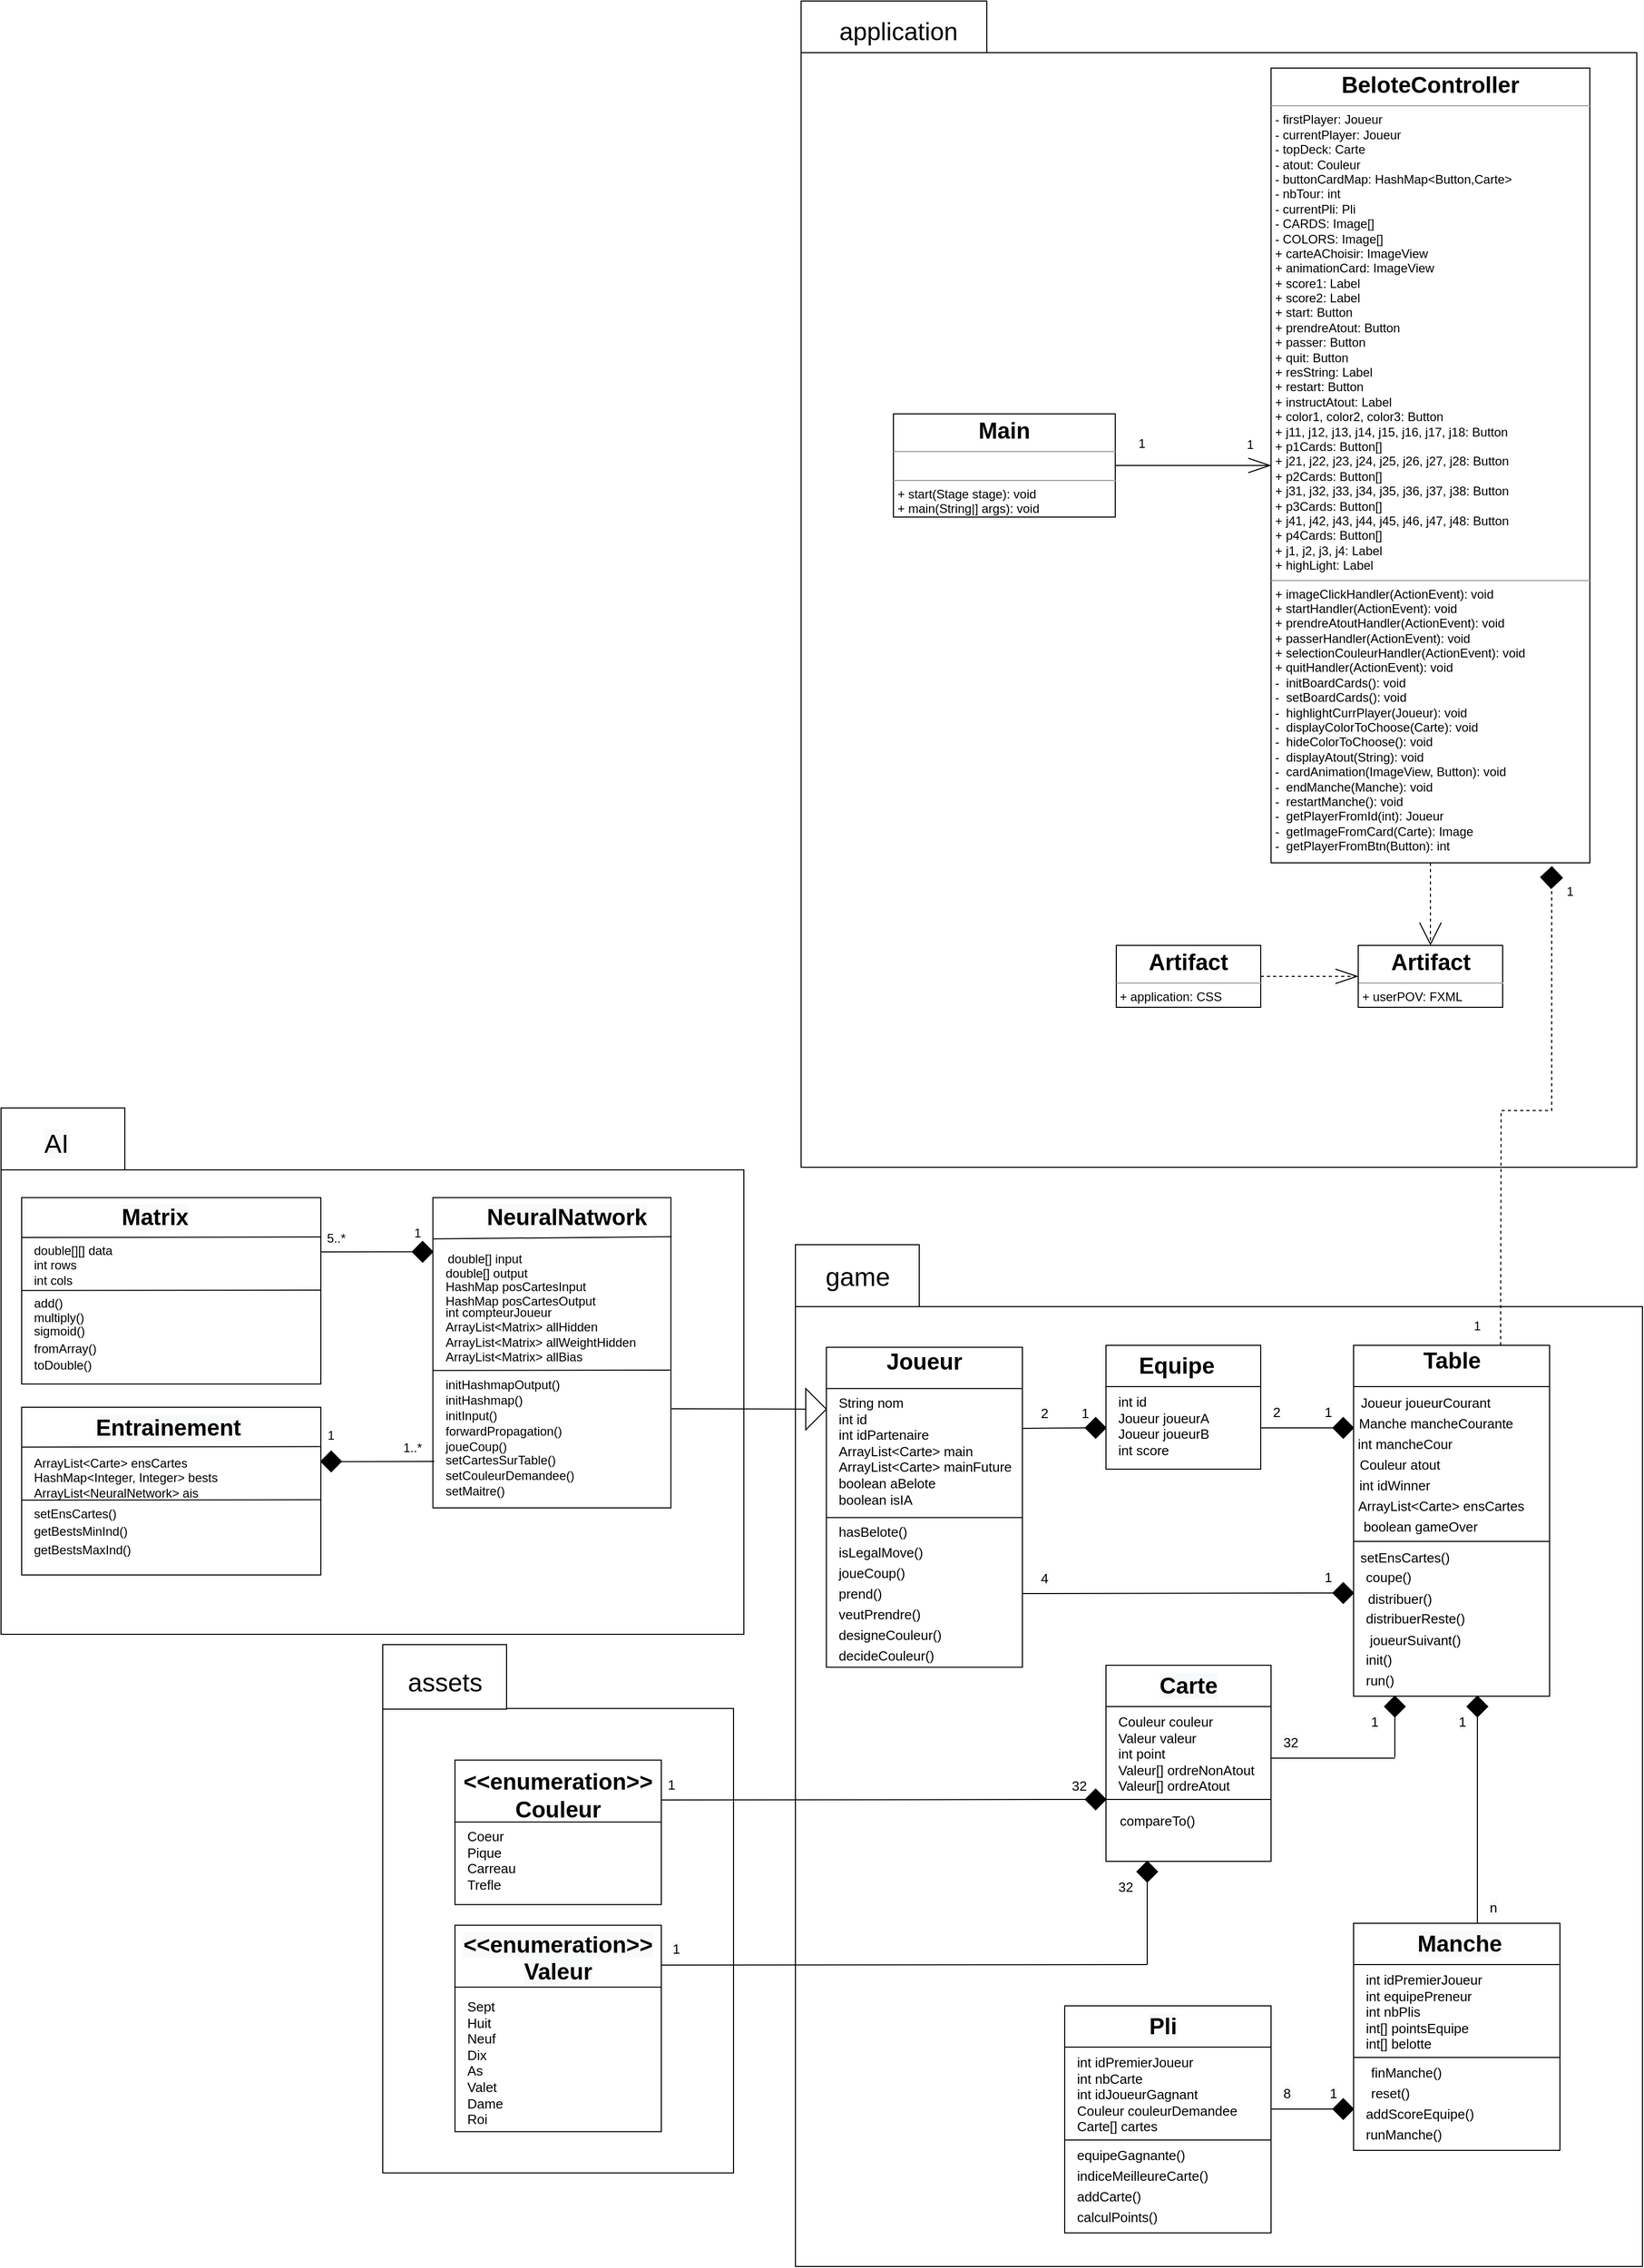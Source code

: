 <mxfile version="20.0.1" type="google"><diagram id="d8ZsVb20PDcyVPE6H2kw" name="Page-1"><mxGraphModel grid="1" page="1" gridSize="10" guides="1" tooltips="1" connect="1" arrows="1" fold="1" pageScale="1" pageWidth="827" pageHeight="1169" math="0" shadow="0"><root><mxCell id="0"/><mxCell id="1" parent="0"/><mxCell id="ptmnVzvqRZfgEwT1ghkX-1" value="" style="rounded=0;whiteSpace=wrap;html=1;" vertex="1" parent="1"><mxGeometry x="20" y="17.5" width="120" height="60" as="geometry"/></mxCell><mxCell id="ptmnVzvqRZfgEwT1ghkX-2" value="" style="rounded=0;whiteSpace=wrap;html=1;" vertex="1" parent="1"><mxGeometry x="20" y="77.5" width="720" height="450" as="geometry"/></mxCell><mxCell id="BdV2pbS2RGXKVpRzIlEZ-9" value="" style="rounded=0;whiteSpace=wrap;html=1;fontSize=25;" vertex="1" parent="1"><mxGeometry x="790" y="210" width="821" height="930" as="geometry"/></mxCell><mxCell id="BdV2pbS2RGXKVpRzIlEZ-4" value="" style="rounded=0;whiteSpace=wrap;html=1;" vertex="1" parent="1"><mxGeometry x="390" y="599.38" width="340" height="450" as="geometry"/></mxCell><mxCell id="KXZ4OdiPL-CAc4vBgTXO-1" value="" style="rounded=0;whiteSpace=wrap;html=1;" vertex="1" parent="1"><mxGeometry x="820" y="249.38" width="190" height="310" as="geometry"/></mxCell><mxCell id="vN3EG07pcOxV4DG6wK7r-1" value="" style="endArrow=none;html=1;rounded=0;" edge="1" parent="1"><mxGeometry width="50" height="50" relative="1" as="geometry"><mxPoint x="820" y="289.38" as="sourcePoint"/><mxPoint x="1010" y="289.38" as="targetPoint"/></mxGeometry></mxCell><mxCell id="cuN5GH0Q62MEhYY9me_C-3" value="" style="rounded=0;whiteSpace=wrap;html=1;fontStyle=1" vertex="1" parent="1"><mxGeometry x="1331" y="247.5" width="190" height="340" as="geometry"/></mxCell><mxCell id="cuN5GH0Q62MEhYY9me_C-4" value="&lt;b style=&quot;font-size: 22px;&quot;&gt;Table&lt;/b&gt;" style="text;html=1;align=center;verticalAlign=middle;resizable=0;points=[];autosize=1;strokeColor=none;fillColor=none;fontSize=22;" vertex="1" parent="1"><mxGeometry x="1391" y="247.5" width="70" height="30" as="geometry"/></mxCell><mxCell id="1cTAqZK8F0n-NskJELsN-4" value="" style="endArrow=none;html=1;rounded=0;fontSize=22;" edge="1" parent="1"><mxGeometry width="50" height="50" relative="1" as="geometry"><mxPoint x="1331" y="287.5" as="sourcePoint"/><mxPoint x="1521" y="287.5" as="targetPoint"/></mxGeometry></mxCell><mxCell id="1cTAqZK8F0n-NskJELsN-5" value="Joueur joueurCourant" style="text;html=1;strokeColor=none;fillColor=none;align=center;verticalAlign=middle;whiteSpace=wrap;rounded=0;fontSize=13;" vertex="1" parent="1"><mxGeometry x="1291" y="287.5" width="220" height="30" as="geometry"/></mxCell><mxCell id="1cTAqZK8F0n-NskJELsN-6" value="Manche mancheCourante" style="text;html=1;strokeColor=none;fillColor=none;align=center;verticalAlign=middle;whiteSpace=wrap;rounded=0;fontSize=13;" vertex="1" parent="1"><mxGeometry x="1321" y="307.5" width="180" height="30" as="geometry"/></mxCell><mxCell id="1cTAqZK8F0n-NskJELsN-7" value="int mancheCour" style="text;html=1;strokeColor=none;fillColor=none;align=center;verticalAlign=middle;whiteSpace=wrap;rounded=0;fontSize=13;" vertex="1" parent="1"><mxGeometry x="1301" y="327.5" width="160" height="30" as="geometry"/></mxCell><mxCell id="1cTAqZK8F0n-NskJELsN-8" value="Couleur atout" style="text;html=1;strokeColor=none;fillColor=none;align=center;verticalAlign=middle;whiteSpace=wrap;rounded=0;fontSize=13;" vertex="1" parent="1"><mxGeometry x="1291" y="347.5" width="170" height="30" as="geometry"/></mxCell><mxCell id="1cTAqZK8F0n-NskJELsN-9" value="ArrayList&amp;lt;Carte&amp;gt; ensCartes" style="text;html=1;strokeColor=none;fillColor=none;align=center;verticalAlign=middle;whiteSpace=wrap;rounded=0;fontSize=13;" vertex="1" parent="1"><mxGeometry x="1311" y="387.5" width="210" height="30" as="geometry"/></mxCell><mxCell id="1cTAqZK8F0n-NskJELsN-10" value="int idWinner" style="text;html=1;strokeColor=none;fillColor=none;align=center;verticalAlign=middle;whiteSpace=wrap;rounded=0;fontSize=13;" vertex="1" parent="1"><mxGeometry x="1311" y="367.5" width="120" height="30" as="geometry"/></mxCell><mxCell id="1cTAqZK8F0n-NskJELsN-11" value="boolean gameOver" style="text;html=1;strokeColor=none;fillColor=none;align=center;verticalAlign=middle;whiteSpace=wrap;rounded=0;fontSize=13;" vertex="1" parent="1"><mxGeometry x="1331" y="407.5" width="130" height="30" as="geometry"/></mxCell><mxCell id="1cTAqZK8F0n-NskJELsN-12" value="" style="endArrow=none;html=1;rounded=0;fontSize=13;exitX=0;exitY=1;exitDx=0;exitDy=0;" edge="1" parent="1" source="1cTAqZK8F0n-NskJELsN-11"><mxGeometry width="50" height="50" relative="1" as="geometry"><mxPoint x="1471" y="487.5" as="sourcePoint"/><mxPoint x="1521" y="437.5" as="targetPoint"/></mxGeometry></mxCell><mxCell id="1cTAqZK8F0n-NskJELsN-13" value="setEnsCartes()" style="text;html=1;strokeColor=none;fillColor=none;align=center;verticalAlign=middle;whiteSpace=wrap;rounded=0;fontSize=13;" vertex="1" parent="1"><mxGeometry x="1321" y="437.5" width="120" height="30" as="geometry"/></mxCell><mxCell id="1cTAqZK8F0n-NskJELsN-14" value="coupe()" style="text;whiteSpace=wrap;html=1;fontSize=13;" vertex="1" parent="1"><mxGeometry x="1341" y="457.5" width="50" height="30" as="geometry"/></mxCell><mxCell id="1cTAqZK8F0n-NskJELsN-15" value="distribuer()" style="text;html=1;strokeColor=none;fillColor=none;align=center;verticalAlign=middle;whiteSpace=wrap;rounded=0;fontSize=13;" vertex="1" parent="1"><mxGeometry x="1341" y="477.5" width="70" height="30" as="geometry"/></mxCell><mxCell id="1cTAqZK8F0n-NskJELsN-16" value="distribuerReste()" style="text;whiteSpace=wrap;html=1;fontSize=13;" vertex="1" parent="1"><mxGeometry x="1341" y="497.5" width="200" height="30" as="geometry"/></mxCell><mxCell id="1cTAqZK8F0n-NskJELsN-17" value="joueurSuivant()" style="text;html=1;strokeColor=none;fillColor=none;align=center;verticalAlign=middle;whiteSpace=wrap;rounded=0;fontSize=13;" vertex="1" parent="1"><mxGeometry x="1361" y="517.5" width="60" height="30" as="geometry"/></mxCell><mxCell id="1cTAqZK8F0n-NskJELsN-18" value="init()" style="text;whiteSpace=wrap;html=1;fontSize=13;" vertex="1" parent="1"><mxGeometry x="1341" y="537.5" width="50" height="30" as="geometry"/></mxCell><mxCell id="1cTAqZK8F0n-NskJELsN-19" value="run()" style="text;whiteSpace=wrap;html=1;fontSize=13;" vertex="1" parent="1"><mxGeometry x="1341" y="557.5" width="50" height="30" as="geometry"/></mxCell><mxCell id="1cTAqZK8F0n-NskJELsN-20" value="Joueur" style="text;html=1;strokeColor=none;fillColor=none;align=center;verticalAlign=middle;whiteSpace=wrap;rounded=0;fontSize=22;fontStyle=1" vertex="1" parent="1"><mxGeometry x="885" y="249.38" width="60" height="30" as="geometry"/></mxCell><mxCell id="1cTAqZK8F0n-NskJELsN-21" value="String nom&lt;br style=&quot;font-size: 13px;&quot;&gt;int id&lt;br style=&quot;font-size: 13px;&quot;&gt;int idPartenaire&lt;br style=&quot;font-size: 13px;&quot;&gt;ArrayList&amp;lt;Carte&amp;gt; main&lt;br style=&quot;font-size: 13px;&quot;&gt;ArrayList&amp;lt;Carte&amp;gt; mainFuture&lt;br style=&quot;font-size: 13px;&quot;&gt;&#9;boolean aBelote&lt;br style=&quot;font-size: 13px;&quot;&gt;boolean isIA" style="text;whiteSpace=wrap;html=1;fontSize=13;" vertex="1" parent="1"><mxGeometry x="830" y="289.38" width="170" height="140" as="geometry"/></mxCell><mxCell id="1cTAqZK8F0n-NskJELsN-22" style="edgeStyle=orthogonalEdgeStyle;rounded=0;orthogonalLoop=1;jettySize=auto;html=1;exitX=0.5;exitY=1;exitDx=0;exitDy=0;fontSize=13;" edge="1" parent="1"><mxGeometry relative="1" as="geometry"><mxPoint x="925" y="559.38" as="sourcePoint"/><mxPoint x="925" y="559.38" as="targetPoint"/></mxGeometry></mxCell><mxCell id="1cTAqZK8F0n-NskJELsN-25" value="" style="endArrow=none;html=1;rounded=0;fontSize=13;" edge="1" parent="1"><mxGeometry width="50" height="50" relative="1" as="geometry"><mxPoint x="820" y="414.38" as="sourcePoint"/><mxPoint x="1010" y="414.38" as="targetPoint"/></mxGeometry></mxCell><mxCell id="1cTAqZK8F0n-NskJELsN-26" value="hasBelote()" style="text;whiteSpace=wrap;html=1;fontSize=13;" vertex="1" parent="1"><mxGeometry x="830" y="414.38" width="170" height="30" as="geometry"/></mxCell><mxCell id="1cTAqZK8F0n-NskJELsN-27" value="isLegalMove()" style="text;whiteSpace=wrap;html=1;fontSize=13;" vertex="1" parent="1"><mxGeometry x="830" y="434.38" width="170" height="30" as="geometry"/></mxCell><mxCell id="1cTAqZK8F0n-NskJELsN-28" value="joueCoup()" style="text;whiteSpace=wrap;html=1;fontSize=13;" vertex="1" parent="1"><mxGeometry x="830" y="454.38" width="150" height="30" as="geometry"/></mxCell><mxCell id="1cTAqZK8F0n-NskJELsN-29" value="prend()" style="text;whiteSpace=wrap;html=1;fontSize=13;" vertex="1" parent="1"><mxGeometry x="830" y="474.38" width="130" height="30" as="geometry"/></mxCell><mxCell id="1cTAqZK8F0n-NskJELsN-30" value="veutPrendre()" style="text;whiteSpace=wrap;html=1;fontSize=13;" vertex="1" parent="1"><mxGeometry x="830" y="494.38" width="114" height="30" as="geometry"/></mxCell><mxCell id="1cTAqZK8F0n-NskJELsN-31" value="designeCouleur()" style="text;whiteSpace=wrap;html=1;fontSize=13;" vertex="1" parent="1"><mxGeometry x="830" y="514.38" width="130" height="30" as="geometry"/></mxCell><mxCell id="1cTAqZK8F0n-NskJELsN-32" value="decideCouleur()" style="text;whiteSpace=wrap;html=1;fontSize=13;" vertex="1" parent="1"><mxGeometry x="830" y="534.38" width="120" height="30" as="geometry"/></mxCell><mxCell id="1cTAqZK8F0n-NskJELsN-33" value="" style="rounded=0;whiteSpace=wrap;html=1;fontSize=13;" vertex="1" parent="1"><mxGeometry x="1091" y="247.5" width="150" height="120" as="geometry"/></mxCell><mxCell id="1cTAqZK8F0n-NskJELsN-34" value="&lt;div style=&quot;text-align: center;&quot;&gt;&lt;span style=&quot;background-color: initial; font-size: 22px;&quot;&gt;&lt;b&gt;Equipe&lt;/b&gt;&lt;/span&gt;&lt;/div&gt;" style="text;whiteSpace=wrap;html=1;fontSize=13;" vertex="1" parent="1"><mxGeometry x="1121" y="247.5" width="100" height="30" as="geometry"/></mxCell><mxCell id="1cTAqZK8F0n-NskJELsN-35" value="" style="endArrow=none;html=1;rounded=0;fontSize=13;" edge="1" parent="1"><mxGeometry width="50" height="50" relative="1" as="geometry"><mxPoint x="1091" y="287.5" as="sourcePoint"/><mxPoint x="1241" y="287.5" as="targetPoint"/></mxGeometry></mxCell><mxCell id="1cTAqZK8F0n-NskJELsN-36" value="int id&lt;br&gt;&#9;Joueur joueurA&lt;br&gt;&#9;Joueur joueurB&lt;br&gt;&#9;int score" style="text;whiteSpace=wrap;html=1;fontSize=13;" vertex="1" parent="1"><mxGeometry x="1101" y="287.5" width="120" height="80" as="geometry"/></mxCell><mxCell id="1cTAqZK8F0n-NskJELsN-37" value="" style="rounded=0;whiteSpace=wrap;html=1;fontSize=13;" vertex="1" parent="1"><mxGeometry x="460" y="649.38" width="200" height="140" as="geometry"/></mxCell><mxCell id="1cTAqZK8F0n-NskJELsN-38" value="" style="rounded=0;whiteSpace=wrap;html=1;fontSize=13;" vertex="1" parent="1"><mxGeometry x="460" y="809.38" width="200" height="200" as="geometry"/></mxCell><mxCell id="1cTAqZK8F0n-NskJELsN-41" value="&amp;lt;&amp;lt;enumeration&amp;gt;&amp;gt;&lt;br style=&quot;font-size: 22px;&quot;&gt;Couleur" style="text;html=1;strokeColor=none;fillColor=none;align=center;verticalAlign=middle;whiteSpace=wrap;rounded=0;fontSize=22;fontStyle=1" vertex="1" parent="1"><mxGeometry x="530" y="669.38" width="60" height="30" as="geometry"/></mxCell><mxCell id="1cTAqZK8F0n-NskJELsN-42" value="Coeur&lt;br style=&quot;font-size: 13px;&quot;&gt;Pique&lt;br style=&quot;font-size: 13px;&quot;&gt;Carreau&lt;br style=&quot;font-size: 13px;&quot;&gt;Trefle" style="text;whiteSpace=wrap;html=1;fontSize=13;" vertex="1" parent="1"><mxGeometry x="470" y="709.38" width="190" height="40" as="geometry"/></mxCell><mxCell id="1cTAqZK8F0n-NskJELsN-43" value="" style="endArrow=none;html=1;rounded=0;fontSize=13;" edge="1" parent="1"><mxGeometry width="50" height="50" relative="1" as="geometry"><mxPoint x="460" y="709.38" as="sourcePoint"/><mxPoint x="660" y="709.38" as="targetPoint"/></mxGeometry></mxCell><mxCell id="1cTAqZK8F0n-NskJELsN-44" value="&lt;span style=&quot;color: rgb(0, 0, 0); font-family: Helvetica; font-size: 22px; font-style: normal; font-variant-ligatures: normal; font-variant-caps: normal; font-weight: 700; letter-spacing: normal; orphans: 2; text-indent: 0px; text-transform: none; widows: 2; word-spacing: 0px; -webkit-text-stroke-width: 0px; background-color: rgb(248, 249, 250); text-decoration-thickness: initial; text-decoration-style: initial; text-decoration-color: initial; float: none; display: inline !important;&quot;&gt;&amp;lt;&amp;lt;enumeration&amp;gt;&amp;gt;&lt;br&gt;&lt;/span&gt;&lt;span style=&quot;color: rgb(0, 0, 0); font-family: Helvetica; font-size: 22px; font-style: normal; font-variant-ligatures: normal; font-variant-caps: normal; font-weight: 700; letter-spacing: normal; orphans: 2; text-indent: 0px; text-transform: none; widows: 2; word-spacing: 0px; -webkit-text-stroke-width: 0px; background-color: rgb(248, 249, 250); text-decoration-thickness: initial; text-decoration-style: initial; text-decoration-color: initial; float: none; display: inline !important;&quot;&gt;Valeur&lt;/span&gt;" style="text;whiteSpace=wrap;html=1;fontSize=13;align=center;" vertex="1" parent="1"><mxGeometry x="470" y="809.38" width="180" height="70" as="geometry"/></mxCell><mxCell id="1cTAqZK8F0n-NskJELsN-46" value="Sept&lt;br&gt;Huit&lt;br&gt;Neuf&lt;br&gt;Dix&lt;br&gt;As&lt;br&gt;Valet&lt;br&gt;Dame&lt;br&gt;Roi" style="text;whiteSpace=wrap;html=1;fontSize=13;" vertex="1" parent="1"><mxGeometry x="470" y="874.38" width="130" height="135" as="geometry"/></mxCell><mxCell id="1cTAqZK8F0n-NskJELsN-47" value="" style="endArrow=none;html=1;rounded=0;fontSize=13;" edge="1" parent="1"><mxGeometry width="50" height="50" relative="1" as="geometry"><mxPoint x="460" y="869.38" as="sourcePoint"/><mxPoint x="660" y="869.38" as="targetPoint"/></mxGeometry></mxCell><mxCell id="1cTAqZK8F0n-NskJELsN-49" value="" style="rhombus;whiteSpace=wrap;html=1;fontSize=13;strokeColor=#000000;fillColor=#000000;" vertex="1" parent="1"><mxGeometry x="1071" y="317.5" width="20" height="20" as="geometry"/></mxCell><mxCell id="1cTAqZK8F0n-NskJELsN-50" value="" style="endArrow=none;html=1;rounded=0;fontSize=13;entryX=0;entryY=0.5;entryDx=0;entryDy=0;" edge="1" parent="1" target="1cTAqZK8F0n-NskJELsN-49"><mxGeometry width="50" height="50" relative="1" as="geometry"><mxPoint x="1010" y="328" as="sourcePoint"/><mxPoint x="1091" y="327.5" as="targetPoint"/></mxGeometry></mxCell><mxCell id="1cTAqZK8F0n-NskJELsN-51" value="" style="rounded=0;whiteSpace=wrap;html=1;fontSize=13;" vertex="1" parent="1"><mxGeometry x="1091" y="557.5" width="160" height="190" as="geometry"/></mxCell><mxCell id="1cTAqZK8F0n-NskJELsN-52" value="" style="endArrow=none;html=1;rounded=0;fontSize=13;startArrow=none;" edge="1" parent="1" source="1cTAqZK8F0n-NskJELsN-54"><mxGeometry width="50" height="50" relative="1" as="geometry"><mxPoint x="1041" y="737.5" as="sourcePoint"/><mxPoint x="1091" y="687.5" as="targetPoint"/></mxGeometry></mxCell><mxCell id="1cTAqZK8F0n-NskJELsN-55" value="" style="endArrow=none;html=1;rounded=0;fontSize=13;" edge="1" parent="1"><mxGeometry width="50" height="50" relative="1" as="geometry"><mxPoint x="660" y="848" as="sourcePoint"/><mxPoint x="1131" y="847.5" as="targetPoint"/></mxGeometry></mxCell><mxCell id="1cTAqZK8F0n-NskJELsN-56" value="" style="endArrow=none;html=1;rounded=0;fontSize=13;startArrow=none;" edge="1" parent="1" source="1cTAqZK8F0n-NskJELsN-58"><mxGeometry width="50" height="50" relative="1" as="geometry"><mxPoint x="1131" y="877.5" as="sourcePoint"/><mxPoint x="1131" y="797.5" as="targetPoint"/></mxGeometry></mxCell><mxCell id="1cTAqZK8F0n-NskJELsN-58" value="" style="rhombus;whiteSpace=wrap;html=1;fontSize=13;strokeColor=#000000;fillColor=#000000;" vertex="1" parent="1"><mxGeometry x="1121" y="747.5" width="20" height="20" as="geometry"/></mxCell><mxCell id="1cTAqZK8F0n-NskJELsN-61" value="" style="endArrow=none;html=1;rounded=0;fontSize=13;" edge="1" parent="1" target="1cTAqZK8F0n-NskJELsN-58"><mxGeometry width="50" height="50" relative="1" as="geometry"><mxPoint x="1131" y="847.5" as="sourcePoint"/><mxPoint x="1131" y="767.5" as="targetPoint"/></mxGeometry></mxCell><mxCell id="1cTAqZK8F0n-NskJELsN-62" value="" style="endArrow=none;html=1;rounded=0;fontSize=13;startArrow=none;" edge="1" parent="1"><mxGeometry width="50" height="50" relative="1" as="geometry"><mxPoint x="1341" y="487.5" as="sourcePoint"/><mxPoint x="1341" y="487.5" as="targetPoint"/></mxGeometry></mxCell><mxCell id="1cTAqZK8F0n-NskJELsN-63" value="" style="rhombus;whiteSpace=wrap;html=1;fontSize=13;strokeColor=#000000;fillColor=#000000;" vertex="1" parent="1"><mxGeometry x="1311" y="477.5" width="20" height="20" as="geometry"/></mxCell><mxCell id="1cTAqZK8F0n-NskJELsN-64" value="" style="endArrow=none;html=1;rounded=0;fontSize=13;" edge="1" parent="1" target="1cTAqZK8F0n-NskJELsN-63"><mxGeometry width="50" height="50" relative="1" as="geometry"><mxPoint x="1010" y="488" as="sourcePoint"/><mxPoint x="1331" y="487.5" as="targetPoint"/></mxGeometry></mxCell><mxCell id="1cTAqZK8F0n-NskJELsN-65" value="" style="endArrow=none;html=1;rounded=0;fontSize=13;" edge="1" parent="1"><mxGeometry width="50" height="50" relative="1" as="geometry"><mxPoint x="1251" y="647.5" as="sourcePoint"/><mxPoint x="1371" y="647.5" as="targetPoint"/></mxGeometry></mxCell><mxCell id="1cTAqZK8F0n-NskJELsN-66" value="" style="endArrow=none;html=1;rounded=0;fontSize=13;startArrow=none;" edge="1" parent="1"><mxGeometry width="50" height="50" relative="1" as="geometry"><mxPoint x="1381" y="587.5" as="sourcePoint"/><mxPoint x="1381" y="587.5" as="targetPoint"/></mxGeometry></mxCell><mxCell id="1cTAqZK8F0n-NskJELsN-67" value="" style="rhombus;whiteSpace=wrap;html=1;fontSize=13;fillColor=#000000;" vertex="1" parent="1"><mxGeometry x="1361" y="587.5" width="20" height="20" as="geometry"/></mxCell><mxCell id="1cTAqZK8F0n-NskJELsN-68" value="" style="endArrow=none;html=1;rounded=0;fontSize=13;" edge="1" parent="1" target="1cTAqZK8F0n-NskJELsN-67"><mxGeometry width="50" height="50" relative="1" as="geometry"><mxPoint x="1371" y="646.79" as="sourcePoint"/><mxPoint x="1371" y="587.5" as="targetPoint"/></mxGeometry></mxCell><mxCell id="1cTAqZK8F0n-NskJELsN-69" value="" style="endArrow=none;html=1;rounded=0;fontSize=13;" edge="1" parent="1"><mxGeometry width="50" height="50" relative="1" as="geometry"><mxPoint x="1091" y="597.5" as="sourcePoint"/><mxPoint x="1251" y="597.5" as="targetPoint"/></mxGeometry></mxCell><mxCell id="1cTAqZK8F0n-NskJELsN-70" value="&lt;b style=&quot;color: rgb(0, 0, 0); font-family: Helvetica; font-size: 22px; font-style: normal; font-variant-ligatures: normal; font-variant-caps: normal; letter-spacing: normal; orphans: 2; text-align: center; text-indent: 0px; text-transform: none; widows: 2; word-spacing: 0px; -webkit-text-stroke-width: 0px; background-color: rgb(248, 249, 250); text-decoration-thickness: initial; text-decoration-style: initial; text-decoration-color: initial;&quot;&gt;Carte&lt;/b&gt;" style="text;whiteSpace=wrap;html=1;fontSize=13;" vertex="1" parent="1"><mxGeometry x="1141" y="557.5" width="80" height="30" as="geometry"/></mxCell><mxCell id="1cTAqZK8F0n-NskJELsN-71" value="Couleur couleur&lt;br&gt;Valeur valeur&lt;br&gt;&#9;int point&lt;br&gt;Valeur[] ordreNonAtout&lt;br&gt;Valeur[] ordreAtout" style="text;whiteSpace=wrap;html=1;fontSize=13;" vertex="1" parent="1"><mxGeometry x="1101" y="597.5" width="160" height="100" as="geometry"/></mxCell><mxCell id="1cTAqZK8F0n-NskJELsN-72" value="" style="endArrow=none;html=1;rounded=0;fontSize=13;" edge="1" parent="1"><mxGeometry width="50" height="50" relative="1" as="geometry"><mxPoint x="1091" y="687.5" as="sourcePoint"/><mxPoint x="1251" y="687.5" as="targetPoint"/></mxGeometry></mxCell><mxCell id="1cTAqZK8F0n-NskJELsN-73" value="compareTo()" style="text;html=1;strokeColor=none;fillColor=none;align=center;verticalAlign=middle;whiteSpace=wrap;rounded=0;fontSize=13;" vertex="1" parent="1"><mxGeometry x="1111" y="692.5" width="60" height="30" as="geometry"/></mxCell><mxCell id="1cTAqZK8F0n-NskJELsN-74" value="" style="rounded=0;whiteSpace=wrap;html=1;fontSize=13;" vertex="1" parent="1"><mxGeometry x="1051" y="887.5" width="200" height="220" as="geometry"/></mxCell><mxCell id="1cTAqZK8F0n-NskJELsN-75" value="int idPremierJoueur&lt;br&gt;int nbCarte&lt;br&gt;int idJoueurGagnant&lt;br&gt;Couleur couleurDemandee&lt;br&gt;Carte[] cartes" style="text;whiteSpace=wrap;html=1;fontSize=13;" vertex="1" parent="1"><mxGeometry x="1061" y="927.5" width="180" height="60" as="geometry"/></mxCell><mxCell id="1cTAqZK8F0n-NskJELsN-76" value="" style="endArrow=none;html=1;rounded=0;fontSize=13;" edge="1" parent="1"><mxGeometry width="50" height="50" relative="1" as="geometry"><mxPoint x="1051" y="927.5" as="sourcePoint"/><mxPoint x="1251" y="927.5" as="targetPoint"/></mxGeometry></mxCell><mxCell id="1cTAqZK8F0n-NskJELsN-77" value="&lt;b style=&quot;color: rgb(0, 0, 0); font-family: Helvetica; font-style: normal; font-variant-ligatures: normal; font-variant-caps: normal; letter-spacing: normal; orphans: 2; text-indent: 0px; text-transform: none; widows: 2; word-spacing: 0px; -webkit-text-stroke-width: 0px; text-decoration-thickness: initial; text-decoration-style: initial; text-decoration-color: initial; font-size: 22px; text-align: center; background-color: rgb(248, 249, 250);&quot;&gt;Pli&lt;/b&gt;" style="text;whiteSpace=wrap;html=1;fontSize=13;" vertex="1" parent="1"><mxGeometry x="1131" y="887.5" width="80" height="30" as="geometry"/></mxCell><mxCell id="1cTAqZK8F0n-NskJELsN-78" value="" style="endArrow=none;html=1;rounded=0;fontSize=13;" edge="1" parent="1"><mxGeometry width="50" height="50" relative="1" as="geometry"><mxPoint x="1051" y="1017.5" as="sourcePoint"/><mxPoint x="1251" y="1017.5" as="targetPoint"/></mxGeometry></mxCell><mxCell id="1cTAqZK8F0n-NskJELsN-79" value="equipeGagnante()" style="text;whiteSpace=wrap;html=1;fontSize=13;" vertex="1" parent="1"><mxGeometry x="1061" y="1017.5" width="130" height="30" as="geometry"/></mxCell><mxCell id="1cTAqZK8F0n-NskJELsN-80" value="indiceMeilleureCarte()" style="text;whiteSpace=wrap;html=1;fontSize=13;" vertex="1" parent="1"><mxGeometry x="1061" y="1037.5" width="150" height="30" as="geometry"/></mxCell><mxCell id="1cTAqZK8F0n-NskJELsN-81" value="addCarte()" style="text;whiteSpace=wrap;html=1;fontSize=13;" vertex="1" parent="1"><mxGeometry x="1061" y="1057.5" width="130" height="30" as="geometry"/></mxCell><mxCell id="1cTAqZK8F0n-NskJELsN-82" value="calculPoints()" style="text;whiteSpace=wrap;html=1;fontSize=13;" vertex="1" parent="1"><mxGeometry x="1061" y="1077.5" width="100" height="30" as="geometry"/></mxCell><mxCell id="1cTAqZK8F0n-NskJELsN-83" value="" style="rounded=0;whiteSpace=wrap;html=1;fontSize=13;" vertex="1" parent="1"><mxGeometry x="1331" y="807.5" width="200" height="220" as="geometry"/></mxCell><mxCell id="1cTAqZK8F0n-NskJELsN-84" value="&lt;div&gt;&lt;span style=&quot;background-color: initial;&quot;&gt;int idPremierJoueur&lt;/span&gt;&lt;/div&gt;&lt;div&gt;&lt;span style=&quot;background-color: initial;&quot;&gt;int equipePreneur&lt;/span&gt;&lt;/div&gt;&lt;div&gt;&lt;span style=&quot;background-color: initial;&quot;&gt;int&lt;/span&gt;&lt;span style=&quot;background-color: initial;&quot;&gt;&amp;nbsp;nbPlis&lt;/span&gt;&lt;/div&gt;&lt;div&gt;&lt;span style=&quot;background-color: initial;&quot;&gt;int[] pointsEquipe&lt;/span&gt;&lt;/div&gt;&lt;div&gt;&lt;span style=&quot;background-color: initial;&quot;&gt;int[] belotte&lt;/span&gt;&lt;br&gt;&lt;/div&gt;" style="text;whiteSpace=wrap;html=1;fontSize=13;" vertex="1" parent="1"><mxGeometry x="1341" y="847.5" width="180" height="60" as="geometry"/></mxCell><mxCell id="1cTAqZK8F0n-NskJELsN-85" value="" style="endArrow=none;html=1;rounded=0;fontSize=13;" edge="1" parent="1"><mxGeometry width="50" height="50" relative="1" as="geometry"><mxPoint x="1331" y="847.5" as="sourcePoint"/><mxPoint x="1531" y="847.5" as="targetPoint"/></mxGeometry></mxCell><mxCell id="1cTAqZK8F0n-NskJELsN-86" value="&lt;b style=&quot;color: rgb(0, 0, 0); font-family: Helvetica; font-style: normal; font-variant-ligatures: normal; font-variant-caps: normal; letter-spacing: normal; orphans: 2; text-indent: 0px; text-transform: none; widows: 2; word-spacing: 0px; -webkit-text-stroke-width: 0px; text-decoration-thickness: initial; text-decoration-style: initial; text-decoration-color: initial; font-size: 22px; text-align: center; background-color: rgb(248, 249, 250);&quot;&gt;Manche&lt;/b&gt;" style="text;whiteSpace=wrap;html=1;fontSize=13;" vertex="1" parent="1"><mxGeometry x="1391" y="807.5" width="80" height="30" as="geometry"/></mxCell><mxCell id="1cTAqZK8F0n-NskJELsN-87" value="" style="endArrow=none;html=1;rounded=0;fontSize=13;" edge="1" parent="1"><mxGeometry width="50" height="50" relative="1" as="geometry"><mxPoint x="1331" y="937.5" as="sourcePoint"/><mxPoint x="1531" y="937.5" as="targetPoint"/></mxGeometry></mxCell><mxCell id="1cTAqZK8F0n-NskJELsN-92" value="finManche()" style="text;whiteSpace=wrap;html=1;fontSize=13;" vertex="1" parent="1"><mxGeometry x="1346" y="937.5" width="90" height="30" as="geometry"/></mxCell><mxCell id="1cTAqZK8F0n-NskJELsN-93" value="reset()" style="text;whiteSpace=wrap;html=1;fontSize=13;" vertex="1" parent="1"><mxGeometry x="1346" y="957.5" width="160" height="30" as="geometry"/></mxCell><mxCell id="1cTAqZK8F0n-NskJELsN-94" value="addScoreEquipe()" style="text;whiteSpace=wrap;html=1;fontSize=13;" vertex="1" parent="1"><mxGeometry x="1341" y="977.5" width="240" height="30" as="geometry"/></mxCell><mxCell id="1cTAqZK8F0n-NskJELsN-95" value="runManche()" style="text;whiteSpace=wrap;html=1;fontSize=13;" vertex="1" parent="1"><mxGeometry x="1341" y="997.5" width="180" height="30" as="geometry"/></mxCell><mxCell id="1cTAqZK8F0n-NskJELsN-96" value="" style="endArrow=none;html=1;rounded=0;fontSize=13;startArrow=none;" edge="1" parent="1" source="1cTAqZK8F0n-NskJELsN-97"><mxGeometry width="50" height="50" relative="1" as="geometry"><mxPoint x="1251" y="987.5" as="sourcePoint"/><mxPoint x="1331" y="987.5" as="targetPoint"/></mxGeometry></mxCell><mxCell id="1cTAqZK8F0n-NskJELsN-97" value="" style="rhombus;whiteSpace=wrap;html=1;fontSize=13;fillColor=#000000;" vertex="1" parent="1"><mxGeometry x="1311" y="977.5" width="20" height="20" as="geometry"/></mxCell><mxCell id="1cTAqZK8F0n-NskJELsN-98" value="" style="endArrow=none;html=1;rounded=0;fontSize=13;" edge="1" parent="1" target="1cTAqZK8F0n-NskJELsN-97"><mxGeometry width="50" height="50" relative="1" as="geometry"><mxPoint x="1251" y="987.5" as="sourcePoint"/><mxPoint x="1331" y="987.5" as="targetPoint"/></mxGeometry></mxCell><mxCell id="1cTAqZK8F0n-NskJELsN-100" value="" style="endArrow=none;html=1;rounded=0;fontSize=13;startArrow=none;" edge="1" parent="1"><mxGeometry width="50" height="50" relative="1" as="geometry"><mxPoint x="1461" y="587.5" as="sourcePoint"/><mxPoint x="1461" y="587.5" as="targetPoint"/></mxGeometry></mxCell><mxCell id="1cTAqZK8F0n-NskJELsN-101" value="" style="rhombus;whiteSpace=wrap;html=1;fontSize=13;fillColor=#000000;" vertex="1" parent="1"><mxGeometry x="1441" y="587.5" width="20" height="20" as="geometry"/></mxCell><mxCell id="1cTAqZK8F0n-NskJELsN-102" value="" style="endArrow=none;html=1;rounded=0;fontSize=13;" edge="1" parent="1" target="1cTAqZK8F0n-NskJELsN-101"><mxGeometry width="50" height="50" relative="1" as="geometry"><mxPoint x="1451" y="807.5" as="sourcePoint"/><mxPoint x="1451" y="587.5" as="targetPoint"/></mxGeometry></mxCell><mxCell id="1cTAqZK8F0n-NskJELsN-103" value="" style="endArrow=none;html=1;rounded=0;fontSize=13;startArrow=none;" edge="1" parent="1" source="1cTAqZK8F0n-NskJELsN-104"><mxGeometry width="50" height="50" relative="1" as="geometry"><mxPoint x="1241" y="327.5" as="sourcePoint"/><mxPoint x="1331" y="327.5" as="targetPoint"/></mxGeometry></mxCell><mxCell id="1cTAqZK8F0n-NskJELsN-104" value="" style="rhombus;whiteSpace=wrap;html=1;fontSize=13;fillColor=#000000;" vertex="1" parent="1"><mxGeometry x="1311" y="317.5" width="20" height="20" as="geometry"/></mxCell><mxCell id="1cTAqZK8F0n-NskJELsN-105" value="" style="endArrow=none;html=1;rounded=0;fontSize=13;" edge="1" parent="1" target="1cTAqZK8F0n-NskJELsN-104"><mxGeometry width="50" height="50" relative="1" as="geometry"><mxPoint x="1241" y="327.5" as="sourcePoint"/><mxPoint x="1331" y="327.5" as="targetPoint"/></mxGeometry></mxCell><mxCell id="1cTAqZK8F0n-NskJELsN-54" value="" style="rhombus;whiteSpace=wrap;html=1;fontSize=13;fillColor=#000000;" vertex="1" parent="1"><mxGeometry x="1071" y="677.5" width="20" height="20" as="geometry"/></mxCell><mxCell id="1cTAqZK8F0n-NskJELsN-109" value="" style="endArrow=none;html=1;rounded=0;fontSize=13;" edge="1" parent="1" target="1cTAqZK8F0n-NskJELsN-54"><mxGeometry width="50" height="50" relative="1" as="geometry"><mxPoint x="660" y="688" as="sourcePoint"/><mxPoint x="1091" y="687.5" as="targetPoint"/></mxGeometry></mxCell><mxCell id="1cTAqZK8F0n-NskJELsN-110" value="1" style="text;html=1;strokeColor=none;fillColor=none;align=center;verticalAlign=middle;whiteSpace=wrap;rounded=0;fontSize=13;" vertex="1" parent="1"><mxGeometry x="660" y="660" width="20" height="25" as="geometry"/></mxCell><mxCell id="1cTAqZK8F0n-NskJELsN-111" value="&lt;span style=&quot;color: rgb(0, 0, 0); font-family: Helvetica; font-size: 13px; font-style: normal; font-variant-ligatures: normal; font-variant-caps: normal; font-weight: 400; letter-spacing: normal; orphans: 2; text-align: center; text-indent: 0px; text-transform: none; widows: 2; word-spacing: 0px; -webkit-text-stroke-width: 0px; background-color: rgb(248, 249, 250); text-decoration-thickness: initial; text-decoration-style: initial; text-decoration-color: initial; float: none; display: inline !important;&quot;&gt;1&lt;/span&gt;" style="text;whiteSpace=wrap;html=1;fontSize=13;" vertex="1" parent="1"><mxGeometry x="669.31" y="817.5" width="30" height="30" as="geometry"/></mxCell><mxCell id="1cTAqZK8F0n-NskJELsN-112" value="&lt;span style=&quot;color: rgb(0, 0, 0); font-family: Helvetica; font-size: 13px; font-style: normal; font-variant-ligatures: normal; font-variant-caps: normal; font-weight: 400; letter-spacing: normal; orphans: 2; text-align: center; text-indent: 0px; text-transform: none; widows: 2; word-spacing: 0px; -webkit-text-stroke-width: 0px; background-color: rgb(248, 249, 250); text-decoration-thickness: initial; text-decoration-style: initial; text-decoration-color: initial; float: none; display: inline !important;&quot;&gt;2&lt;/span&gt;" style="text;whiteSpace=wrap;html=1;fontSize=13;" vertex="1" parent="1"><mxGeometry x="1026" y="299.38" width="30" height="30" as="geometry"/></mxCell><mxCell id="1cTAqZK8F0n-NskJELsN-113" value="&lt;span style=&quot;color: rgb(0, 0, 0); font-family: Helvetica; font-size: 13px; font-style: normal; font-variant-ligatures: normal; font-variant-caps: normal; font-weight: 400; letter-spacing: normal; orphans: 2; text-align: center; text-indent: 0px; text-transform: none; widows: 2; word-spacing: 0px; -webkit-text-stroke-width: 0px; background-color: rgb(248, 249, 250); text-decoration-thickness: initial; text-decoration-style: initial; text-decoration-color: initial; float: none; display: inline !important;&quot;&gt;4&lt;/span&gt;" style="text;whiteSpace=wrap;html=1;fontSize=13;" vertex="1" parent="1"><mxGeometry x="1026" y="459.38" width="30" height="30" as="geometry"/></mxCell><mxCell id="1cTAqZK8F0n-NskJELsN-114" value="&lt;span style=&quot;color: rgb(0, 0, 0); font-family: Helvetica; font-size: 13px; font-style: normal; font-variant-ligatures: normal; font-variant-caps: normal; font-weight: 400; letter-spacing: normal; orphans: 2; text-align: center; text-indent: 0px; text-transform: none; widows: 2; word-spacing: 0px; -webkit-text-stroke-width: 0px; background-color: rgb(248, 249, 250); text-decoration-thickness: initial; text-decoration-style: initial; text-decoration-color: initial; float: none; display: inline !important;&quot;&gt;2&lt;/span&gt;" style="text;whiteSpace=wrap;html=1;fontSize=13;" vertex="1" parent="1"><mxGeometry x="1251" y="297.5" width="30" height="30" as="geometry"/></mxCell><mxCell id="1cTAqZK8F0n-NskJELsN-116" value="&lt;span style=&quot;color: rgb(0, 0, 0); font-family: Helvetica; font-size: 13px; font-style: normal; font-variant-ligatures: normal; font-variant-caps: normal; font-weight: 400; letter-spacing: normal; orphans: 2; text-align: center; text-indent: 0px; text-transform: none; widows: 2; word-spacing: 0px; -webkit-text-stroke-width: 0px; background-color: rgb(248, 249, 250); text-decoration-thickness: initial; text-decoration-style: initial; text-decoration-color: initial; float: none; display: inline !important;&quot;&gt;32&lt;/span&gt;" style="text;whiteSpace=wrap;html=1;fontSize=13;" vertex="1" parent="1"><mxGeometry x="1261" y="617.5" width="30" height="30" as="geometry"/></mxCell><mxCell id="1cTAqZK8F0n-NskJELsN-117" value="&lt;span style=&quot;color: rgb(0, 0, 0); font-family: Helvetica; font-size: 13px; font-style: normal; font-variant-ligatures: normal; font-variant-caps: normal; font-weight: 400; letter-spacing: normal; orphans: 2; text-align: center; text-indent: 0px; text-transform: none; widows: 2; word-spacing: 0px; -webkit-text-stroke-width: 0px; background-color: rgb(248, 249, 250); text-decoration-thickness: initial; text-decoration-style: initial; text-decoration-color: initial; float: none; display: inline !important;&quot;&gt;8&lt;/span&gt;" style="text;whiteSpace=wrap;html=1;fontSize=13;" vertex="1" parent="1"><mxGeometry x="1261" y="957.5" width="30" height="30" as="geometry"/></mxCell><mxCell id="1cTAqZK8F0n-NskJELsN-118" value="&lt;span style=&quot;color: rgb(0, 0, 0); font-family: Helvetica; font-size: 13px; font-style: normal; font-variant-ligatures: normal; font-variant-caps: normal; font-weight: 400; letter-spacing: normal; orphans: 2; text-align: center; text-indent: 0px; text-transform: none; widows: 2; word-spacing: 0px; -webkit-text-stroke-width: 0px; background-color: rgb(248, 249, 250); text-decoration-thickness: initial; text-decoration-style: initial; text-decoration-color: initial; float: none; display: inline !important;&quot;&gt;n&lt;/span&gt;" style="text;whiteSpace=wrap;html=1;fontSize=13;" vertex="1" parent="1"><mxGeometry x="1461" y="777.5" width="30" height="30" as="geometry"/></mxCell><mxCell id="ZQ-Uamrm0Ys_xLXUaYqh-2" value="&lt;font style=&quot;font-size: 13px;&quot;&gt;1&lt;/font&gt;" style="text;html=1;strokeColor=none;fillColor=none;align=center;verticalAlign=middle;whiteSpace=wrap;rounded=0;" vertex="1" parent="1"><mxGeometry x="1041" y="297.5" width="60" height="30" as="geometry"/></mxCell><mxCell id="ZQ-Uamrm0Ys_xLXUaYqh-5" value="&lt;span style=&quot;color: rgb(0, 0, 0); font-family: Helvetica; font-size: 13px; font-style: normal; font-variant-ligatures: normal; font-variant-caps: normal; font-weight: 400; letter-spacing: normal; orphans: 2; text-align: center; text-indent: 0px; text-transform: none; widows: 2; word-spacing: 0px; -webkit-text-stroke-width: 0px; background-color: rgb(248, 249, 250); text-decoration-thickness: initial; text-decoration-style: initial; text-decoration-color: initial; float: none; display: inline !important;&quot;&gt;1&lt;/span&gt;" style="text;whiteSpace=wrap;html=1;fontSize=13;" vertex="1" parent="1"><mxGeometry x="1301" y="297.5" width="30" height="30" as="geometry"/></mxCell><mxCell id="ZQ-Uamrm0Ys_xLXUaYqh-6" value="&lt;span style=&quot;color: rgb(0, 0, 0); font-family: Helvetica; font-size: 13px; font-style: normal; font-variant-ligatures: normal; font-variant-caps: normal; font-weight: 400; letter-spacing: normal; orphans: 2; text-align: center; text-indent: 0px; text-transform: none; widows: 2; word-spacing: 0px; -webkit-text-stroke-width: 0px; background-color: rgb(248, 249, 250); text-decoration-thickness: initial; text-decoration-style: initial; text-decoration-color: initial; float: none; display: inline !important;&quot;&gt;1&lt;/span&gt;" style="text;whiteSpace=wrap;html=1;fontSize=13;" vertex="1" parent="1"><mxGeometry x="1301" y="457.5" width="30" height="30" as="geometry"/></mxCell><mxCell id="ZQ-Uamrm0Ys_xLXUaYqh-7" value="&lt;span style=&quot;color: rgb(0, 0, 0); font-family: Helvetica; font-size: 13px; font-style: normal; font-variant-ligatures: normal; font-variant-caps: normal; font-weight: 400; letter-spacing: normal; orphans: 2; text-align: center; text-indent: 0px; text-transform: none; widows: 2; word-spacing: 0px; -webkit-text-stroke-width: 0px; background-color: rgb(248, 249, 250); text-decoration-thickness: initial; text-decoration-style: initial; text-decoration-color: initial; float: none; display: inline !important;&quot;&gt;1&lt;/span&gt;" style="text;whiteSpace=wrap;html=1;fontSize=13;" vertex="1" parent="1"><mxGeometry x="1346" y="597.5" width="30" height="30" as="geometry"/></mxCell><mxCell id="ZQ-Uamrm0Ys_xLXUaYqh-8" value="&lt;span style=&quot;color: rgb(0, 0, 0); font-family: Helvetica; font-size: 13px; font-style: normal; font-variant-ligatures: normal; font-variant-caps: normal; font-weight: 400; letter-spacing: normal; orphans: 2; text-align: center; text-indent: 0px; text-transform: none; widows: 2; word-spacing: 0px; -webkit-text-stroke-width: 0px; background-color: rgb(248, 249, 250); text-decoration-thickness: initial; text-decoration-style: initial; text-decoration-color: initial; float: none; display: inline !important;&quot;&gt;1&lt;/span&gt;" style="text;whiteSpace=wrap;html=1;fontSize=13;" vertex="1" parent="1"><mxGeometry x="1431" y="597.5" width="30" height="30" as="geometry"/></mxCell><mxCell id="ZQ-Uamrm0Ys_xLXUaYqh-10" value="&lt;span style=&quot;color: rgb(0, 0, 0); font-family: Helvetica; font-size: 13px; font-style: normal; font-variant-ligatures: normal; font-variant-caps: normal; font-weight: 400; letter-spacing: normal; orphans: 2; text-align: center; text-indent: 0px; text-transform: none; widows: 2; word-spacing: 0px; -webkit-text-stroke-width: 0px; background-color: rgb(248, 249, 250); text-decoration-thickness: initial; text-decoration-style: initial; text-decoration-color: initial; float: none; display: inline !important;&quot;&gt;1&lt;/span&gt;" style="text;whiteSpace=wrap;html=1;fontSize=13;" vertex="1" parent="1"><mxGeometry x="1306" y="957.5" width="30" height="30" as="geometry"/></mxCell><mxCell id="ZQ-Uamrm0Ys_xLXUaYqh-11" value="&lt;div style=&quot;text-align: center;&quot;&gt;&lt;span style=&quot;background-color: initial;&quot;&gt;32&lt;/span&gt;&lt;/div&gt;" style="text;whiteSpace=wrap;html=1;fontSize=13;" vertex="1" parent="1"><mxGeometry x="1101" y="757.5" width="30" height="30" as="geometry"/></mxCell><mxCell id="BdV2pbS2RGXKVpRzIlEZ-5" value="" style="rounded=0;whiteSpace=wrap;html=1;" vertex="1" parent="1"><mxGeometry x="390" y="537.5" width="120" height="62.5" as="geometry"/></mxCell><mxCell id="ZQ-Uamrm0Ys_xLXUaYqh-12" value="&lt;div style=&quot;text-align: center;&quot;&gt;&lt;span style=&quot;background-color: initial;&quot;&gt;32&lt;/span&gt;&lt;/div&gt;" style="text;whiteSpace=wrap;html=1;fontSize=13;" vertex="1" parent="1"><mxGeometry x="1056" y="660" width="30" height="30" as="geometry"/></mxCell><mxCell id="BdV2pbS2RGXKVpRzIlEZ-7" value="&lt;span style=&quot;font-size: 25px;&quot;&gt;assets&lt;/span&gt;" style="text;html=1;align=center;verticalAlign=middle;resizable=0;points=[];autosize=1;strokeColor=none;fillColor=none;" vertex="1" parent="1"><mxGeometry x="405" y="562.5" width="90" height="20" as="geometry"/></mxCell><mxCell id="BdV2pbS2RGXKVpRzIlEZ-10" value="" style="rounded=0;whiteSpace=wrap;html=1;fontSize=25;" vertex="1" parent="1"><mxGeometry x="790" y="150" width="120" height="60" as="geometry"/></mxCell><mxCell id="BdV2pbS2RGXKVpRzIlEZ-11" value="&lt;span style=&quot;font-size: 25px;&quot;&gt;game&lt;/span&gt;" style="text;html=1;align=center;verticalAlign=middle;resizable=0;points=[];autosize=1;strokeColor=none;fillColor=none;" vertex="1" parent="1"><mxGeometry x="810" y="170" width="80" height="20" as="geometry"/></mxCell><mxCell id="ptmnVzvqRZfgEwT1ghkX-3" value="&lt;span style=&quot;color: rgb(0, 0, 0); font-family: Helvetica; font-size: 25px; font-style: normal; font-variant-ligatures: normal; font-variant-caps: normal; font-weight: 400; letter-spacing: normal; orphans: 2; text-align: center; text-indent: 0px; text-transform: none; widows: 2; word-spacing: 0px; -webkit-text-stroke-width: 0px; background-color: rgb(248, 249, 250); text-decoration-thickness: initial; text-decoration-style: initial; text-decoration-color: initial; float: none; display: inline !important;&quot;&gt;AI&lt;/span&gt;" style="text;whiteSpace=wrap;html=1;" vertex="1" parent="1"><mxGeometry x="60" y="30" width="30" height="32.5" as="geometry"/></mxCell><mxCell id="ptmnVzvqRZfgEwT1ghkX-5" value="" style="rounded=0;whiteSpace=wrap;html=1;" vertex="1" parent="1"><mxGeometry x="438.62" y="104.38" width="230.69" height="300.62" as="geometry"/></mxCell><mxCell id="ptmnVzvqRZfgEwT1ghkX-10" value="" style="endArrow=none;html=1;rounded=0;entryX=1.003;entryY=0.126;entryDx=0;entryDy=0;entryPerimeter=0;" edge="1" parent="1" target="ptmnVzvqRZfgEwT1ghkX-5"><mxGeometry width="50" height="50" relative="1" as="geometry"><mxPoint x="438.62" y="144.38" as="sourcePoint"/><mxPoint x="698.62" y="144.38" as="targetPoint"/></mxGeometry></mxCell><mxCell id="ptmnVzvqRZfgEwT1ghkX-15" value="&lt;span style=&quot;color: rgb(0, 0, 0); font-family: Helvetica; font-size: 22px; font-style: normal; font-variant-ligatures: normal; font-variant-caps: normal; font-weight: 700; letter-spacing: normal; orphans: 2; text-align: center; text-indent: 0px; text-transform: none; widows: 2; word-spacing: 0px; -webkit-text-stroke-width: 0px; background-color: rgb(248, 249, 250); text-decoration-thickness: initial; text-decoration-style: initial; text-decoration-color: initial; float: none; display: inline !important;&quot;&gt;NeuralNatwork&lt;/span&gt;" style="text;whiteSpace=wrap;html=1;" vertex="1" parent="1"><mxGeometry x="488.62" y="104.38" width="100" height="30" as="geometry"/></mxCell><mxCell id="ptmnVzvqRZfgEwT1ghkX-16" value="double[] input" style="text;html=1;strokeColor=none;fillColor=none;align=center;verticalAlign=middle;whiteSpace=wrap;rounded=0;" vertex="1" parent="1"><mxGeometry x="448.62" y="146.88" width="80" height="35" as="geometry"/></mxCell><mxCell id="ptmnVzvqRZfgEwT1ghkX-17" value="&lt;span style=&quot;color: rgb(0, 0, 0); font-family: Helvetica; font-size: 12px; font-style: normal; font-variant-ligatures: normal; font-variant-caps: normal; font-weight: 400; letter-spacing: normal; orphans: 2; text-align: center; text-indent: 0px; text-transform: none; widows: 2; word-spacing: 0px; -webkit-text-stroke-width: 0px; background-color: rgb(248, 249, 250); text-decoration-thickness: initial; text-decoration-style: initial; text-decoration-color: initial; float: none; display: inline !important;&quot;&gt;double[] output&lt;/span&gt;" style="text;whiteSpace=wrap;html=1;" vertex="1" parent="1"><mxGeometry x="448.62" y="164.38" width="100" height="30" as="geometry"/></mxCell><mxCell id="ptmnVzvqRZfgEwT1ghkX-18" value="HashMap posCartesInput&lt;br&gt;HashMap posCartesOutput" style="text;whiteSpace=wrap;html=1;" vertex="1" parent="1"><mxGeometry x="448.62" y="176.88" width="160" height="37.5" as="geometry"/></mxCell><mxCell id="ptmnVzvqRZfgEwT1ghkX-19" value="int compteurJoueur&lt;br&gt;ArrayList&amp;lt;Matrix&amp;gt; allHidden&lt;br&gt;ArrayList&amp;lt;Matrix&amp;gt; allWeightHidden&lt;br&gt;ArrayList&amp;lt;Matrix&amp;gt; allBias" style="text;whiteSpace=wrap;html=1;" vertex="1" parent="1"><mxGeometry x="448.62" y="201.88" width="201.38" height="58.12" as="geometry"/></mxCell><mxCell id="ptmnVzvqRZfgEwT1ghkX-20" value="" style="endArrow=none;html=1;rounded=0;" edge="1" parent="1"><mxGeometry width="50" height="50" relative="1" as="geometry"><mxPoint x="668.62" y="271.5" as="sourcePoint"/><mxPoint x="438.62" y="271.88" as="targetPoint"/></mxGeometry></mxCell><mxCell id="ptmnVzvqRZfgEwT1ghkX-21" value="initHashmapOutput()" style="text;whiteSpace=wrap;html=1;" vertex="1" parent="1"><mxGeometry x="448.62" y="271.88" width="140" height="30" as="geometry"/></mxCell><mxCell id="ptmnVzvqRZfgEwT1ghkX-22" value="initHashmap()" style="text;whiteSpace=wrap;html=1;" vertex="1" parent="1"><mxGeometry x="448.62" y="286.88" width="100" height="30" as="geometry"/></mxCell><mxCell id="ptmnVzvqRZfgEwT1ghkX-23" value="initInput()" style="text;whiteSpace=wrap;html=1;" vertex="1" parent="1"><mxGeometry x="448.62" y="301.88" width="80" height="30" as="geometry"/></mxCell><mxCell id="ptmnVzvqRZfgEwT1ghkX-24" value="forwardPropagation()" style="text;whiteSpace=wrap;html=1;" vertex="1" parent="1"><mxGeometry x="448.62" y="316.88" width="140" height="30" as="geometry"/></mxCell><mxCell id="ptmnVzvqRZfgEwT1ghkX-25" value="joueCoup()" style="text;whiteSpace=wrap;html=1;" vertex="1" parent="1"><mxGeometry x="448.62" y="331.88" width="150" height="30" as="geometry"/></mxCell><mxCell id="ptmnVzvqRZfgEwT1ghkX-26" value="setCartesSurTable()" style="text;whiteSpace=wrap;html=1;" vertex="1" parent="1"><mxGeometry x="448.62" y="345" width="130" height="30" as="geometry"/></mxCell><mxCell id="ptmnVzvqRZfgEwT1ghkX-27" value="setCouleurDemandee()" style="text;whiteSpace=wrap;html=1;" vertex="1" parent="1"><mxGeometry x="448.62" y="360" width="150" height="30" as="geometry"/></mxCell><mxCell id="ptmnVzvqRZfgEwT1ghkX-28" value="setMaitre()" style="text;whiteSpace=wrap;html=1;" vertex="1" parent="1"><mxGeometry x="448.62" y="375" width="80" height="30" as="geometry"/></mxCell><mxCell id="ptmnVzvqRZfgEwT1ghkX-41" value="" style="rounded=0;whiteSpace=wrap;html=1;" vertex="1" parent="1"><mxGeometry x="40" y="104.38" width="290" height="180.62" as="geometry"/></mxCell><mxCell id="ptmnVzvqRZfgEwT1ghkX-42" value="" style="endArrow=none;html=1;rounded=0;" edge="1" parent="1"><mxGeometry width="50" height="50" relative="1" as="geometry"><mxPoint x="40" y="143" as="sourcePoint"/><mxPoint x="330" y="142.5" as="targetPoint"/></mxGeometry></mxCell><mxCell id="ptmnVzvqRZfgEwT1ghkX-43" value="&lt;span style=&quot;color: rgb(0, 0, 0); font-family: Helvetica; font-size: 22px; font-style: normal; font-variant-ligatures: normal; font-variant-caps: normal; font-weight: 700; letter-spacing: normal; orphans: 2; text-align: center; text-indent: 0px; text-transform: none; widows: 2; word-spacing: 0px; -webkit-text-stroke-width: 0px; background-color: rgb(248, 249, 250); text-decoration-thickness: initial; text-decoration-style: initial; text-decoration-color: initial; float: none; display: inline !important;&quot;&gt;Matrix&lt;/span&gt;" style="text;whiteSpace=wrap;html=1;" vertex="1" parent="1"><mxGeometry x="135" y="104.38" width="100" height="30" as="geometry"/></mxCell><mxCell id="ptmnVzvqRZfgEwT1ghkX-46" value="double[][] data&lt;br&gt;int rows&lt;br&gt;int cols" style="text;whiteSpace=wrap;html=1;" vertex="1" parent="1"><mxGeometry x="50" y="141.88" width="90" height="53.12" as="geometry"/></mxCell><mxCell id="ptmnVzvqRZfgEwT1ghkX-47" value="" style="endArrow=none;html=1;rounded=0;" edge="1" parent="1"><mxGeometry width="50" height="50" relative="1" as="geometry"><mxPoint x="330" y="194" as="sourcePoint"/><mxPoint x="40" y="194.38" as="targetPoint"/></mxGeometry></mxCell><mxCell id="ptmnVzvqRZfgEwT1ghkX-48" value="add()" style="text;whiteSpace=wrap;html=1;" vertex="1" parent="1"><mxGeometry x="50" y="192.5" width="50" height="30" as="geometry"/></mxCell><mxCell id="ptmnVzvqRZfgEwT1ghkX-49" value="multiply()" style="text;whiteSpace=wrap;html=1;" vertex="1" parent="1"><mxGeometry x="50" y="206.5" width="70" height="30" as="geometry"/></mxCell><mxCell id="ptmnVzvqRZfgEwT1ghkX-50" value="sigmoid()" style="text;whiteSpace=wrap;html=1;" vertex="1" parent="1"><mxGeometry x="50" y="220" width="70" height="30" as="geometry"/></mxCell><mxCell id="ptmnVzvqRZfgEwT1ghkX-51" value="fromArray()" style="text;whiteSpace=wrap;html=1;" vertex="1" parent="1"><mxGeometry x="50" y="236.5" width="80" height="30" as="geometry"/></mxCell><mxCell id="ptmnVzvqRZfgEwT1ghkX-52" value="toDouble()" style="text;whiteSpace=wrap;html=1;" vertex="1" parent="1"><mxGeometry x="50" y="252.5" width="80" height="30" as="geometry"/></mxCell><mxCell id="ptmnVzvqRZfgEwT1ghkX-55" value="" style="endArrow=none;html=1;rounded=0;startArrow=none;" edge="1" parent="1" source="ptmnVzvqRZfgEwT1ghkX-56"><mxGeometry width="50" height="50" relative="1" as="geometry"><mxPoint x="660" y="309" as="sourcePoint"/><mxPoint x="820" y="309.38" as="targetPoint"/></mxGeometry></mxCell><mxCell id="ptmnVzvqRZfgEwT1ghkX-56" value="" style="triangle;whiteSpace=wrap;html=1;" vertex="1" parent="1"><mxGeometry x="800" y="289.38" width="20" height="40" as="geometry"/></mxCell><mxCell id="ptmnVzvqRZfgEwT1ghkX-57" value="" style="endArrow=none;html=1;rounded=0;" edge="1" parent="1" target="ptmnVzvqRZfgEwT1ghkX-56"><mxGeometry width="50" height="50" relative="1" as="geometry"><mxPoint x="670" y="309" as="sourcePoint"/><mxPoint x="820" y="309.38" as="targetPoint"/></mxGeometry></mxCell><mxCell id="ptmnVzvqRZfgEwT1ghkX-61" value="" style="endArrow=none;html=1;rounded=0;startArrow=none;" edge="1" parent="1" source="ptmnVzvqRZfgEwT1ghkX-62"><mxGeometry width="50" height="50" relative="1" as="geometry"><mxPoint x="330" y="157" as="sourcePoint"/><mxPoint x="438.62" y="156.5" as="targetPoint"/></mxGeometry></mxCell><mxCell id="ptmnVzvqRZfgEwT1ghkX-62" value="" style="rhombus;whiteSpace=wrap;html=1;fontSize=13;strokeColor=#000000;fillColor=#000000;" vertex="1" parent="1"><mxGeometry x="418.62" y="146.88" width="20" height="20" as="geometry"/></mxCell><mxCell id="ptmnVzvqRZfgEwT1ghkX-64" value="" style="endArrow=none;html=1;rounded=0;" edge="1" parent="1" target="ptmnVzvqRZfgEwT1ghkX-62"><mxGeometry width="50" height="50" relative="1" as="geometry"><mxPoint x="330" y="157" as="sourcePoint"/><mxPoint x="438.62" y="156.5" as="targetPoint"/></mxGeometry></mxCell><mxCell id="ptmnVzvqRZfgEwT1ghkX-68" value="5..*" style="text;html=1;strokeColor=none;fillColor=none;align=center;verticalAlign=middle;whiteSpace=wrap;rounded=0;" vertex="1" parent="1"><mxGeometry x="330" y="134.38" width="30" height="20" as="geometry"/></mxCell><mxCell id="ptmnVzvqRZfgEwT1ghkX-70" value="1" style="text;html=1;strokeColor=none;fillColor=none;align=center;verticalAlign=middle;whiteSpace=wrap;rounded=0;" vertex="1" parent="1"><mxGeometry x="408.62" y="124.38" width="30" height="30" as="geometry"/></mxCell><mxCell id="ptmnVzvqRZfgEwT1ghkX-72" value="" style="rounded=0;whiteSpace=wrap;html=1;" vertex="1" parent="1"><mxGeometry x="40" y="307.5" width="290" height="162.5" as="geometry"/></mxCell><mxCell id="ptmnVzvqRZfgEwT1ghkX-73" value="" style="endArrow=none;html=1;rounded=0;" edge="1" parent="1"><mxGeometry width="50" height="50" relative="1" as="geometry"><mxPoint x="40" y="346.12" as="sourcePoint"/><mxPoint x="330" y="345.62" as="targetPoint"/></mxGeometry></mxCell><mxCell id="ptmnVzvqRZfgEwT1ghkX-74" value="&lt;span style=&quot;color: rgb(0, 0, 0); font-family: Helvetica; font-size: 22px; font-style: normal; font-variant-ligatures: normal; font-variant-caps: normal; font-weight: 700; letter-spacing: normal; orphans: 2; text-align: center; text-indent: 0px; text-transform: none; widows: 2; word-spacing: 0px; -webkit-text-stroke-width: 0px; background-color: rgb(248, 249, 250); text-decoration-thickness: initial; text-decoration-style: initial; text-decoration-color: initial; float: none; display: inline !important;&quot;&gt;Entrainement&lt;/span&gt;" style="text;whiteSpace=wrap;html=1;" vertex="1" parent="1"><mxGeometry x="110" y="307.5" width="100" height="30" as="geometry"/></mxCell><mxCell id="ptmnVzvqRZfgEwT1ghkX-76" value="" style="endArrow=none;html=1;rounded=0;" edge="1" parent="1"><mxGeometry width="50" height="50" relative="1" as="geometry"><mxPoint x="330" y="397.12" as="sourcePoint"/><mxPoint x="40" y="397.5" as="targetPoint"/></mxGeometry></mxCell><mxCell id="ptmnVzvqRZfgEwT1ghkX-71" value="ArrayList&amp;lt;Carte&amp;gt; ensCartes&lt;br&gt;HashMap&amp;lt;Integer, Integer&amp;gt; bests&lt;br&gt;ArrayList&amp;lt;NeuralNetwork&amp;gt; ais" style="text;whiteSpace=wrap;html=1;" vertex="1" parent="1"><mxGeometry x="50" y="347.5" width="210" height="50" as="geometry"/></mxCell><mxCell id="ptmnVzvqRZfgEwT1ghkX-85" value="setEnsCartes()" style="text;whiteSpace=wrap;html=1;" vertex="1" parent="1"><mxGeometry x="50" y="396.88" width="110" as="geometry"/></mxCell><mxCell id="ptmnVzvqRZfgEwT1ghkX-86" value="getBestsMinInd()" style="text;whiteSpace=wrap;html=1;" vertex="1" parent="1"><mxGeometry x="50" y="414.38" width="120" height="30" as="geometry"/></mxCell><mxCell id="ptmnVzvqRZfgEwT1ghkX-87" value="getBestsMaxInd()" style="text;whiteSpace=wrap;html=1;" vertex="1" parent="1"><mxGeometry x="50" y="431.88" width="120" height="30" as="geometry"/></mxCell><mxCell id="ptmnVzvqRZfgEwT1ghkX-88" value="" style="rhombus;whiteSpace=wrap;html=1;fontSize=13;strokeColor=#000000;fillColor=#000000;" vertex="1" parent="1"><mxGeometry x="330" y="350" width="20" height="20" as="geometry"/></mxCell><mxCell id="ptmnVzvqRZfgEwT1ghkX-89" value="" style="endArrow=none;html=1;rounded=0;" edge="1" parent="1"><mxGeometry width="50" height="50" relative="1" as="geometry"><mxPoint x="350" y="360.21" as="sourcePoint"/><mxPoint x="440" y="360" as="targetPoint"/></mxGeometry></mxCell><mxCell id="ptmnVzvqRZfgEwT1ghkX-93" value="1" style="text;html=1;strokeColor=none;fillColor=none;align=center;verticalAlign=middle;whiteSpace=wrap;rounded=0;" vertex="1" parent="1"><mxGeometry x="310" y="320" width="60" height="30" as="geometry"/></mxCell><mxCell id="ptmnVzvqRZfgEwT1ghkX-94" value="1..*" style="text;html=1;strokeColor=none;fillColor=none;align=center;verticalAlign=middle;whiteSpace=wrap;rounded=0;" vertex="1" parent="1"><mxGeometry x="388.62" y="331.88" width="60" height="30" as="geometry"/></mxCell><mxCell id="tnqO_XtL2dQ2BwHTJzlD-1" value="&lt;p style=&quot;line-height: 1.4;&quot;&gt;&lt;br&gt;&lt;/p&gt;" style="shape=folder;fontStyle=1;spacingTop=10;tabWidth=180;tabHeight=50;tabPosition=left;html=1;" vertex="1" parent="1"><mxGeometry x="795.5" y="-1055" width="810" height="1130" as="geometry"/></mxCell><mxCell id="tnqO_XtL2dQ2BwHTJzlD-2" value="&lt;p style=&quot;margin:0px;margin-top:4px;text-align:center;&quot;&gt;&lt;b&gt;&lt;font style=&quot;font-size: 22px;&quot;&gt;Main&lt;/font&gt;&lt;/b&gt;&lt;/p&gt;&lt;hr size=&quot;1&quot;&gt;&lt;p style=&quot;margin:0px;margin-left:4px;&quot;&gt;&lt;br&gt;&lt;/p&gt;&lt;hr size=&quot;1&quot;&gt;&lt;p style=&quot;margin:0px;margin-left:4px;&quot;&gt;+ start(Stage stage): void&lt;/p&gt;&lt;p style=&quot;margin:0px;margin-left:4px;&quot;&gt;+ main(String|] args): void&lt;/p&gt;" style="verticalAlign=top;align=left;overflow=fill;fontSize=12;fontFamily=Helvetica;html=1;" vertex="1" parent="1"><mxGeometry x="885" y="-655" width="215" height="100" as="geometry"/></mxCell><mxCell id="tnqO_XtL2dQ2BwHTJzlD-3" value="&lt;p style=&quot;margin:0px;margin-top:4px;text-align:center;&quot;&gt;&lt;b&gt;&lt;font style=&quot;font-size: 22px;&quot;&gt;BeloteController&lt;/font&gt;&lt;/b&gt;&lt;/p&gt;&lt;hr size=&quot;1&quot;&gt;&lt;p style=&quot;margin:0px;margin-left:4px;&quot;&gt;- firstPlayer: Joueur&lt;/p&gt;&lt;p style=&quot;margin:0px;margin-left:4px;&quot;&gt;- currentPlayer: Joueur&lt;/p&gt;&lt;p style=&quot;margin:0px;margin-left:4px;&quot;&gt;- topDeck: Carte&lt;/p&gt;&lt;p style=&quot;margin:0px;margin-left:4px;&quot;&gt;- atout: Couleur&lt;/p&gt;&lt;p style=&quot;margin:0px;margin-left:4px;&quot;&gt;- buttonCardMap: HashMap&amp;lt;Button,Carte&amp;gt;&lt;/p&gt;&lt;p style=&quot;margin:0px;margin-left:4px;&quot;&gt;- nbTour: int&lt;/p&gt;&lt;p style=&quot;margin:0px;margin-left:4px;&quot;&gt;- currentPli: Pli&lt;/p&gt;&lt;p style=&quot;margin:0px;margin-left:4px;&quot;&gt;- CARDS: Image[]&lt;/p&gt;&lt;p style=&quot;margin:0px;margin-left:4px;&quot;&gt;- COLORS: Image[]&lt;/p&gt;&lt;p style=&quot;margin:0px;margin-left:4px;&quot;&gt;+ carteAChoisir: ImageView&lt;/p&gt;&lt;p style=&quot;margin:0px;margin-left:4px;&quot;&gt;+ animationCard: ImageView&lt;/p&gt;&lt;p style=&quot;margin:0px;margin-left:4px;&quot;&gt;+ score1: Label&lt;/p&gt;&lt;p style=&quot;margin:0px;margin-left:4px;&quot;&gt;+ score2: Label&lt;/p&gt;&lt;p style=&quot;margin:0px;margin-left:4px;&quot;&gt;+ start: Button&lt;/p&gt;&lt;p style=&quot;margin:0px;margin-left:4px;&quot;&gt;+ prendreAtout: Button&lt;/p&gt;&lt;p style=&quot;margin:0px;margin-left:4px;&quot;&gt;+ passer: Button&lt;/p&gt;&lt;p style=&quot;margin:0px;margin-left:4px;&quot;&gt;+ quit: Button&lt;/p&gt;&lt;p style=&quot;margin:0px;margin-left:4px;&quot;&gt;+ resString: Label&lt;/p&gt;&lt;p style=&quot;margin:0px;margin-left:4px;&quot;&gt;+ restart: Button&lt;/p&gt;&lt;p style=&quot;margin:0px;margin-left:4px;&quot;&gt;+ instructAtout: Label&lt;/p&gt;&lt;p style=&quot;margin:0px;margin-left:4px;&quot;&gt;+ color1, color2, color3: Button&lt;/p&gt;&lt;p style=&quot;margin:0px;margin-left:4px;&quot;&gt;+ j11, j12, j13, j14, j15, j16, j17, j18: Button&lt;/p&gt;&lt;p style=&quot;margin:0px;margin-left:4px;&quot;&gt;+ p1Cards: Button[]&lt;/p&gt;&lt;p style=&quot;margin: 0px 0px 0px 4px;&quot;&gt;+ j21, j22, j23, j24, j25, j26, j27, j28: Button&lt;/p&gt;&lt;p style=&quot;margin: 0px 0px 0px 4px;&quot;&gt;+ p2Cards: Button[]&lt;/p&gt;&lt;p style=&quot;margin: 0px 0px 0px 4px;&quot;&gt;+ j31, j32, j33, j34, j35, j36, j37, j38: Button&lt;/p&gt;&lt;p style=&quot;margin: 0px 0px 0px 4px;&quot;&gt;+ p3Cards: Button[]&lt;/p&gt;&lt;p style=&quot;margin: 0px 0px 0px 4px;&quot;&gt;+ j41, j42, j43, j44, j45, j46, j47, j48: Button&lt;/p&gt;&lt;p style=&quot;margin: 0px 0px 0px 4px;&quot;&gt;+ p4Cards: Button[]&lt;/p&gt;&lt;p style=&quot;margin: 0px 0px 0px 4px;&quot;&gt;+ j1, j2, j3, j4: Label&lt;/p&gt;&lt;p style=&quot;margin: 0px 0px 0px 4px;&quot;&gt;+ highLight: Label&lt;/p&gt;&lt;hr size=&quot;1&quot;&gt;&lt;p style=&quot;margin:0px;margin-left:4px;&quot;&gt;+ imageClickHandler(ActionEvent): void&lt;/p&gt;&lt;p style=&quot;margin:0px;margin-left:4px;&quot;&gt;+ startHandler(ActionEvent): void&lt;/p&gt;&lt;p style=&quot;margin:0px;margin-left:4px;&quot;&gt;+ prendreAtoutHandler(ActionEvent): void&lt;/p&gt;&lt;p style=&quot;margin:0px;margin-left:4px;&quot;&gt;+ passerHandler(ActionEvent): void&lt;/p&gt;&lt;p style=&quot;margin:0px;margin-left:4px;&quot;&gt;+ selectionCouleurHandler(ActionEvent): void&lt;/p&gt;&lt;p style=&quot;margin:0px;margin-left:4px;&quot;&gt;+ quitHandler(ActionEvent): void&lt;/p&gt;&lt;p style=&quot;margin:0px;margin-left:4px;&quot;&gt;-&amp;nbsp; initBoardCards(): void&lt;/p&gt;&lt;p style=&quot;margin:0px;margin-left:4px;&quot;&gt;-&amp;nbsp; setBoardCards(): void&lt;/p&gt;&lt;p style=&quot;margin:0px;margin-left:4px;&quot;&gt;-&amp;nbsp; highlightCurrPlayer(Joueur): void&lt;/p&gt;&lt;p style=&quot;margin:0px;margin-left:4px;&quot;&gt;-&amp;nbsp; displayColorToChoose(Carte): void&lt;/p&gt;&lt;p style=&quot;margin:0px;margin-left:4px;&quot;&gt;-&amp;nbsp; hideColorToChoose(): void&lt;/p&gt;&lt;p style=&quot;margin:0px;margin-left:4px;&quot;&gt;-&amp;nbsp; displayAtout(String): void&lt;/p&gt;&lt;p style=&quot;margin:0px;margin-left:4px;&quot;&gt;-&amp;nbsp; cardAnimation(ImageView, Button): void&lt;/p&gt;&lt;p style=&quot;margin:0px;margin-left:4px;&quot;&gt;-&amp;nbsp; endManche(Manche): void&lt;/p&gt;&lt;p style=&quot;margin:0px;margin-left:4px;&quot;&gt;-&amp;nbsp; restartManche(): void&lt;/p&gt;&lt;p style=&quot;margin:0px;margin-left:4px;&quot;&gt;-&amp;nbsp; getPlayerFromId(int): Joueur&lt;/p&gt;&lt;p style=&quot;margin:0px;margin-left:4px;&quot;&gt;-&amp;nbsp; getImageFromCard(Carte): Image&lt;/p&gt;&lt;p style=&quot;margin:0px;margin-left:4px;&quot;&gt;-&amp;nbsp; getPlayerFromBtn(Button): int&lt;/p&gt;" style="verticalAlign=top;align=left;overflow=fill;fontSize=12;fontFamily=Helvetica;html=1;" vertex="1" parent="1"><mxGeometry x="1251" y="-990" width="309" height="770" as="geometry"/></mxCell><mxCell id="tnqO_XtL2dQ2BwHTJzlD-4" value="application" style="text;html=1;strokeColor=none;fillColor=none;align=center;verticalAlign=middle;whiteSpace=wrap;rounded=0;fontSize=24;" vertex="1" parent="1"><mxGeometry x="860" y="-1040" width="60" height="30" as="geometry"/></mxCell><mxCell id="tnqO_XtL2dQ2BwHTJzlD-16" style="edgeStyle=orthogonalEdgeStyle;rounded=0;orthogonalLoop=1;jettySize=auto;html=1;exitX=0;exitY=0.5;exitDx=0;exitDy=0;entryX=0;entryY=0.5;entryDx=0;entryDy=0;dashed=1;fontSize=12;endArrow=openThin;endFill=0;endSize=20;strokeWidth=1;" edge="1" parent="1" source="tnqO_XtL2dQ2BwHTJzlD-7" target="tnqO_XtL2dQ2BwHTJzlD-7"><mxGeometry relative="1" as="geometry"/></mxCell><mxCell id="tnqO_XtL2dQ2BwHTJzlD-7" value="&lt;p style=&quot;margin:0px;margin-top:4px;text-align:center;&quot;&gt;&lt;b&gt;&lt;font style=&quot;font-size: 22px;&quot;&gt;Artifact&lt;/font&gt;&lt;/b&gt;&lt;/p&gt;&lt;hr size=&quot;1&quot;&gt;&lt;div style=&quot;height:2px;&quot;&gt;&amp;nbsp;+ userPOV: FXML&lt;/div&gt;" style="verticalAlign=top;align=left;overflow=fill;fontSize=12;fontFamily=Helvetica;html=1;" vertex="1" parent="1"><mxGeometry x="1335.5" y="-140" width="140" height="60" as="geometry"/></mxCell><mxCell id="tnqO_XtL2dQ2BwHTJzlD-19" style="edgeStyle=orthogonalEdgeStyle;rounded=0;orthogonalLoop=1;jettySize=auto;html=1;exitX=1;exitY=0.5;exitDx=0;exitDy=0;entryX=0;entryY=0.5;entryDx=0;entryDy=0;dashed=1;fontSize=12;endArrow=openThin;endFill=0;endSize=20;strokeWidth=1;" edge="1" parent="1" source="tnqO_XtL2dQ2BwHTJzlD-8" target="tnqO_XtL2dQ2BwHTJzlD-7"><mxGeometry relative="1" as="geometry"/></mxCell><mxCell id="tnqO_XtL2dQ2BwHTJzlD-8" value="&lt;p style=&quot;margin:0px;margin-top:4px;text-align:center;&quot;&gt;&lt;b&gt;&lt;font style=&quot;font-size: 22px;&quot;&gt;Artifact&lt;/font&gt;&lt;/b&gt;&lt;/p&gt;&lt;hr size=&quot;1&quot;&gt;&lt;div style=&quot;height:2px;&quot;&gt;&amp;nbsp;+ application: CSS&lt;/div&gt;" style="verticalAlign=top;align=left;overflow=fill;fontSize=12;fontFamily=Helvetica;html=1;" vertex="1" parent="1"><mxGeometry x="1101" y="-140" width="140" height="60" as="geometry"/></mxCell><mxCell id="tnqO_XtL2dQ2BwHTJzlD-12" value="" style="endArrow=open;html=1;rounded=0;fontSize=24;exitX=0.5;exitY=1;exitDx=0;exitDy=0;entryX=0.5;entryY=0;entryDx=0;entryDy=0;endFill=0;strokeWidth=1;endSize=20;dashed=1;" edge="1" parent="1" source="tnqO_XtL2dQ2BwHTJzlD-3" target="tnqO_XtL2dQ2BwHTJzlD-7"><mxGeometry width="50" height="50" relative="1" as="geometry"><mxPoint x="1220" y="-110" as="sourcePoint"/><mxPoint x="1270" y="-160" as="targetPoint"/></mxGeometry></mxCell><mxCell id="tnqO_XtL2dQ2BwHTJzlD-13" value="" style="endArrow=openThin;html=1;rounded=0;fontSize=24;endSize=20;strokeWidth=1;exitX=1;exitY=0.5;exitDx=0;exitDy=0;endFill=0;" edge="1" parent="1" source="tnqO_XtL2dQ2BwHTJzlD-2" target="tnqO_XtL2dQ2BwHTJzlD-3"><mxGeometry width="50" height="50" relative="1" as="geometry"><mxPoint x="1080" y="-440" as="sourcePoint"/><mxPoint x="1140" y="-490" as="targetPoint"/></mxGeometry></mxCell><mxCell id="tnqO_XtL2dQ2BwHTJzlD-14" value="&lt;font style=&quot;font-size: 12px;&quot;&gt;1&lt;/font&gt;" style="text;html=1;strokeColor=none;fillColor=none;align=center;verticalAlign=middle;whiteSpace=wrap;rounded=0;fontSize=24;" vertex="1" parent="1"><mxGeometry x="1096" y="-640" width="60" height="20" as="geometry"/></mxCell><mxCell id="tnqO_XtL2dQ2BwHTJzlD-15" value="1" style="text;html=1;strokeColor=none;fillColor=none;align=center;verticalAlign=middle;whiteSpace=wrap;rounded=0;fontSize=12;" vertex="1" parent="1"><mxGeometry x="1201" y="-630" width="60" height="10" as="geometry"/></mxCell><mxCell id="J4XNhkahhrfDljgLt3mh-2" value="" style="endArrow=diamond;html=1;rounded=0;dashed=1;fontSize=22;endSize=20;strokeWidth=1;entryX=0.881;entryY=1.004;entryDx=0;entryDy=0;entryPerimeter=0;exitX=0.75;exitY=0;exitDx=0;exitDy=0;endFill=1;" edge="1" parent="1" source="cuN5GH0Q62MEhYY9me_C-3" target="tnqO_XtL2dQ2BwHTJzlD-3"><mxGeometry width="50" height="50" relative="1" as="geometry"><mxPoint x="1520" y="-40" as="sourcePoint"/><mxPoint x="1570" y="-90" as="targetPoint"/><Array as="points"><mxPoint x="1474" y="20"/><mxPoint x="1523" y="20"/><mxPoint x="1523" y="-210"/></Array></mxGeometry></mxCell><mxCell id="J4XNhkahhrfDljgLt3mh-3" value="&lt;font style=&quot;font-size: 12px;&quot;&gt;1&lt;/font&gt;" style="text;html=1;strokeColor=none;fillColor=none;align=center;verticalAlign=middle;whiteSpace=wrap;rounded=0;fontSize=22;" vertex="1" parent="1"><mxGeometry x="1511" y="-210" width="60" height="30" as="geometry"/></mxCell><mxCell id="J4XNhkahhrfDljgLt3mh-4" value="1" style="text;html=1;strokeColor=none;fillColor=none;align=center;verticalAlign=middle;whiteSpace=wrap;rounded=0;fontSize=12;" vertex="1" parent="1"><mxGeometry x="1421" y="214.38" width="60" height="30" as="geometry"/></mxCell></root></mxGraphModel></diagram></mxfile>